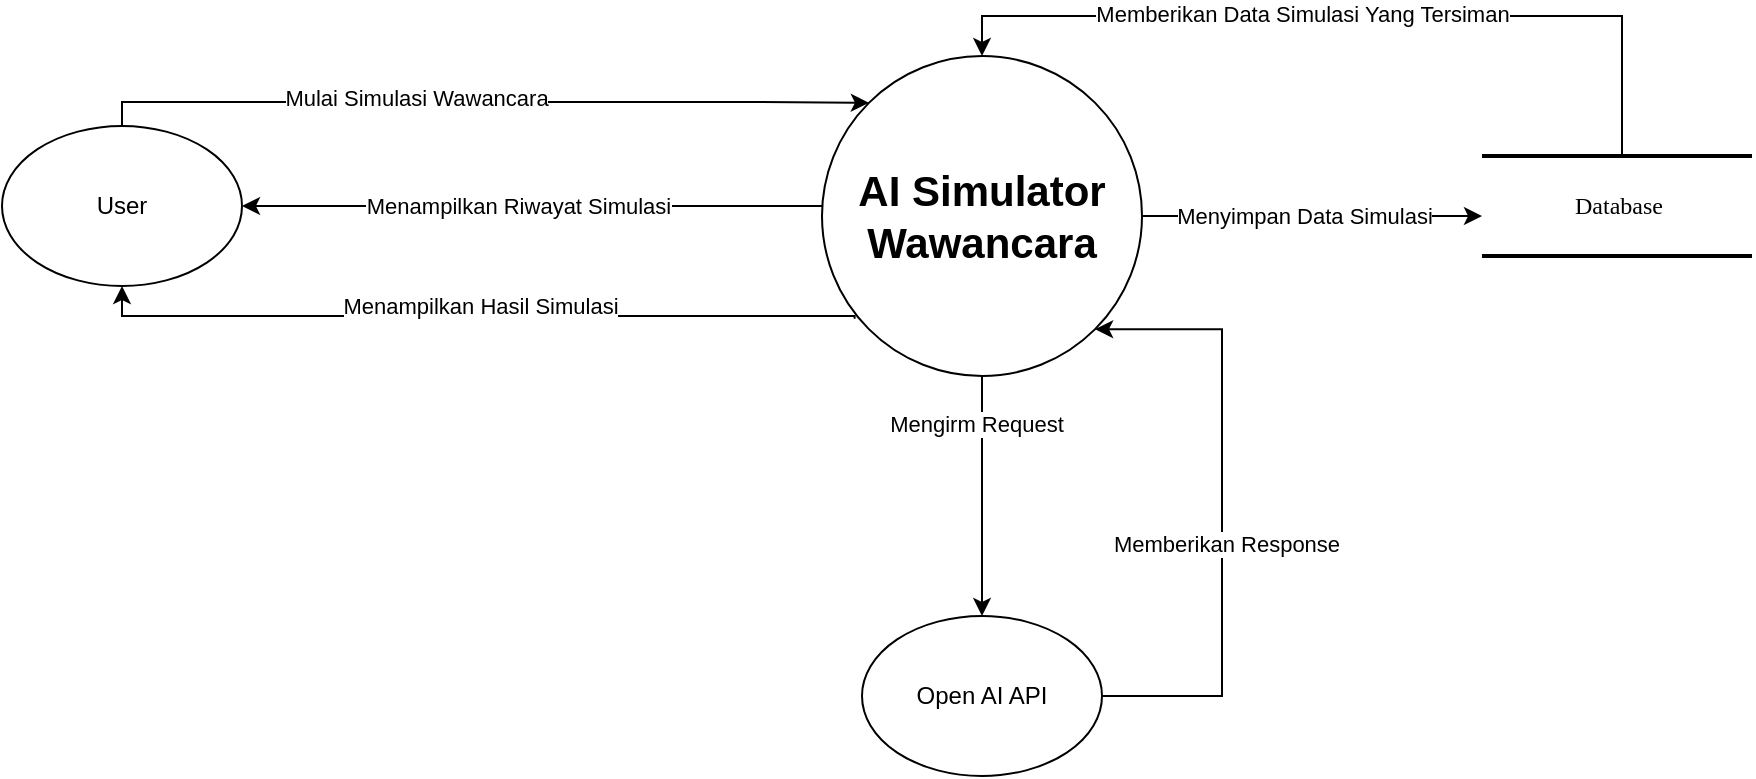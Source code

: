 <mxfile version="26.2.14">
  <diagram name="Page-1" id="52a04d89-c75d-2922-d76d-85b35f80e030">
    <mxGraphModel dx="1042" dy="534" grid="1" gridSize="10" guides="1" tooltips="1" connect="1" arrows="1" fold="1" page="1" pageScale="1" pageWidth="1100" pageHeight="850" background="none" math="0" shadow="0">
      <root>
        <mxCell id="0" />
        <mxCell id="1" parent="0" />
        <mxCell id="OrD4vZGPx3QnHi8R1rku-16" style="edgeStyle=orthogonalEdgeStyle;rounded=0;orthogonalLoop=1;jettySize=auto;html=1;entryX=0.5;entryY=0;entryDx=0;entryDy=0;" edge="1" parent="1" source="21ea969265ad0168-30" target="OrD4vZGPx3QnHi8R1rku-1">
          <mxGeometry relative="1" as="geometry">
            <Array as="points">
              <mxPoint x="880" y="60" />
              <mxPoint x="560" y="60" />
            </Array>
          </mxGeometry>
        </mxCell>
        <mxCell id="OrD4vZGPx3QnHi8R1rku-17" value="Memberikan Data Simulasi Yang Tersiman" style="edgeLabel;html=1;align=center;verticalAlign=middle;resizable=0;points=[];" vertex="1" connectable="0" parent="OrD4vZGPx3QnHi8R1rku-16">
          <mxGeometry x="0.317" y="-1" relative="1" as="geometry">
            <mxPoint x="40" as="offset" />
          </mxGeometry>
        </mxCell>
        <mxCell id="21ea969265ad0168-30" value="Database" style="html=1;rounded=0;shadow=0;comic=0;labelBackgroundColor=none;strokeWidth=2;fontFamily=Verdana;fontSize=12;align=center;shape=mxgraph.ios7ui.horLines;" parent="1" vertex="1">
          <mxGeometry x="810" y="130" width="135" height="50" as="geometry" />
        </mxCell>
        <mxCell id="OrD4vZGPx3QnHi8R1rku-6" style="edgeStyle=orthogonalEdgeStyle;rounded=0;orthogonalLoop=1;jettySize=auto;html=1;" edge="1" parent="1" source="OrD4vZGPx3QnHi8R1rku-1" target="OrD4vZGPx3QnHi8R1rku-3">
          <mxGeometry relative="1" as="geometry" />
        </mxCell>
        <mxCell id="OrD4vZGPx3QnHi8R1rku-7" value="Mengirm Request" style="edgeLabel;html=1;align=center;verticalAlign=middle;resizable=0;points=[];" vertex="1" connectable="0" parent="OrD4vZGPx3QnHi8R1rku-6">
          <mxGeometry x="-0.6" y="-3" relative="1" as="geometry">
            <mxPoint as="offset" />
          </mxGeometry>
        </mxCell>
        <mxCell id="OrD4vZGPx3QnHi8R1rku-10" style="edgeStyle=orthogonalEdgeStyle;rounded=0;orthogonalLoop=1;jettySize=auto;html=1;entryX=0.5;entryY=1;entryDx=0;entryDy=0;exitX=0.102;exitY=0.821;exitDx=0;exitDy=0;exitPerimeter=0;" edge="1" parent="1" source="OrD4vZGPx3QnHi8R1rku-1" target="OrD4vZGPx3QnHi8R1rku-2">
          <mxGeometry relative="1" as="geometry">
            <mxPoint x="560" y="210" as="sourcePoint" />
            <mxPoint x="130" y="190" as="targetPoint" />
            <Array as="points">
              <mxPoint x="496" y="210" />
              <mxPoint x="130" y="210" />
            </Array>
          </mxGeometry>
        </mxCell>
        <mxCell id="OrD4vZGPx3QnHi8R1rku-11" value="Text" style="edgeLabel;html=1;align=center;verticalAlign=middle;resizable=0;points=[];" vertex="1" connectable="0" parent="OrD4vZGPx3QnHi8R1rku-10">
          <mxGeometry x="-0.014" y="-5" relative="1" as="geometry">
            <mxPoint x="1" as="offset" />
          </mxGeometry>
        </mxCell>
        <mxCell id="OrD4vZGPx3QnHi8R1rku-13" value="Menampilkan Hasil Simulasi" style="edgeLabel;html=1;align=center;verticalAlign=middle;resizable=0;points=[];" vertex="1" connectable="0" parent="OrD4vZGPx3QnHi8R1rku-10">
          <mxGeometry x="-0.013" y="-5" relative="1" as="geometry">
            <mxPoint as="offset" />
          </mxGeometry>
        </mxCell>
        <mxCell id="OrD4vZGPx3QnHi8R1rku-18" style="edgeStyle=orthogonalEdgeStyle;rounded=0;orthogonalLoop=1;jettySize=auto;html=1;entryX=1;entryY=0.5;entryDx=0;entryDy=0;" edge="1" parent="1" source="OrD4vZGPx3QnHi8R1rku-1" target="OrD4vZGPx3QnHi8R1rku-2">
          <mxGeometry relative="1" as="geometry">
            <Array as="points">
              <mxPoint x="410" y="155" />
              <mxPoint x="410" y="155" />
            </Array>
          </mxGeometry>
        </mxCell>
        <mxCell id="OrD4vZGPx3QnHi8R1rku-19" value="Menampilkan Riwayat Simulasi" style="edgeLabel;html=1;align=center;verticalAlign=middle;resizable=0;points=[];" vertex="1" connectable="0" parent="OrD4vZGPx3QnHi8R1rku-18">
          <mxGeometry x="0.049" relative="1" as="geometry">
            <mxPoint as="offset" />
          </mxGeometry>
        </mxCell>
        <mxCell id="OrD4vZGPx3QnHi8R1rku-1" value="&lt;b&gt;&lt;font style=&quot;font-size: 21px;&quot;&gt;AI Simulator Wawancara&lt;/font&gt;&lt;/b&gt;" style="ellipse;whiteSpace=wrap;html=1;aspect=fixed;" vertex="1" parent="1">
          <mxGeometry x="480" y="80" width="160" height="160" as="geometry" />
        </mxCell>
        <mxCell id="OrD4vZGPx3QnHi8R1rku-4" style="edgeStyle=orthogonalEdgeStyle;rounded=0;orthogonalLoop=1;jettySize=auto;html=1;entryX=0;entryY=0;entryDx=0;entryDy=0;" edge="1" parent="1" target="OrD4vZGPx3QnHi8R1rku-1">
          <mxGeometry relative="1" as="geometry">
            <mxPoint x="130" y="140" as="sourcePoint" />
            <mxPoint x="590.72" y="103.76" as="targetPoint" />
            <Array as="points">
              <mxPoint x="130" y="103" />
              <mxPoint x="450" y="103" />
              <mxPoint x="503" y="104" />
            </Array>
          </mxGeometry>
        </mxCell>
        <mxCell id="OrD4vZGPx3QnHi8R1rku-5" value="Mulai Simulasi Wawancara" style="edgeLabel;html=1;align=center;verticalAlign=middle;resizable=0;points=[];" vertex="1" connectable="0" parent="OrD4vZGPx3QnHi8R1rku-4">
          <mxGeometry x="-0.111" y="2" relative="1" as="geometry">
            <mxPoint x="1" as="offset" />
          </mxGeometry>
        </mxCell>
        <mxCell id="OrD4vZGPx3QnHi8R1rku-2" value="User" style="ellipse;whiteSpace=wrap;html=1;" vertex="1" parent="1">
          <mxGeometry x="70" y="115" width="120" height="80" as="geometry" />
        </mxCell>
        <mxCell id="OrD4vZGPx3QnHi8R1rku-8" style="edgeStyle=orthogonalEdgeStyle;rounded=0;orthogonalLoop=1;jettySize=auto;html=1;entryX=1;entryY=1;entryDx=0;entryDy=0;" edge="1" parent="1" source="OrD4vZGPx3QnHi8R1rku-3" target="OrD4vZGPx3QnHi8R1rku-1">
          <mxGeometry relative="1" as="geometry">
            <Array as="points">
              <mxPoint x="680" y="400" />
              <mxPoint x="680" y="217" />
            </Array>
          </mxGeometry>
        </mxCell>
        <mxCell id="OrD4vZGPx3QnHi8R1rku-9" value="Memberikan Response" style="edgeLabel;html=1;align=center;verticalAlign=middle;resizable=0;points=[];" vertex="1" connectable="0" parent="OrD4vZGPx3QnHi8R1rku-8">
          <mxGeometry x="-0.109" y="-2" relative="1" as="geometry">
            <mxPoint as="offset" />
          </mxGeometry>
        </mxCell>
        <mxCell id="OrD4vZGPx3QnHi8R1rku-3" value="Open AI API" style="ellipse;whiteSpace=wrap;html=1;" vertex="1" parent="1">
          <mxGeometry x="500" y="360" width="120" height="80" as="geometry" />
        </mxCell>
        <mxCell id="OrD4vZGPx3QnHi8R1rku-14" style="edgeStyle=orthogonalEdgeStyle;rounded=0;orthogonalLoop=1;jettySize=auto;html=1;entryX=0;entryY=0.6;entryDx=0;entryDy=0;entryPerimeter=0;" edge="1" parent="1" source="OrD4vZGPx3QnHi8R1rku-1" target="21ea969265ad0168-30">
          <mxGeometry relative="1" as="geometry" />
        </mxCell>
        <mxCell id="OrD4vZGPx3QnHi8R1rku-15" value="Menyimpan Data Simulasi" style="edgeLabel;html=1;align=center;verticalAlign=middle;resizable=0;points=[];" vertex="1" connectable="0" parent="OrD4vZGPx3QnHi8R1rku-14">
          <mxGeometry x="-0.512" y="1" relative="1" as="geometry">
            <mxPoint x="39" y="1" as="offset" />
          </mxGeometry>
        </mxCell>
      </root>
    </mxGraphModel>
  </diagram>
</mxfile>
